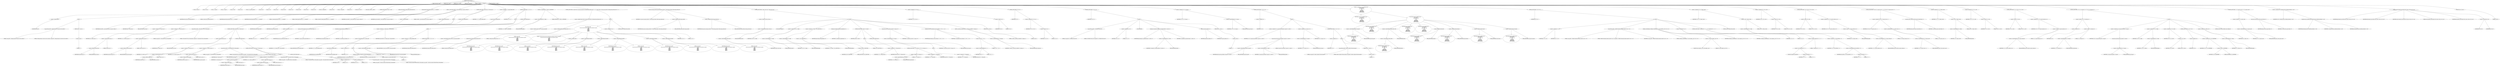 digraph hostapd_notif_assoc {  
"1000122" [label = "(METHOD,hostapd_notif_assoc)" ]
"1000123" [label = "(PARAM,hostapd_data *hapd)" ]
"1000124" [label = "(PARAM,const u8 *addr)" ]
"1000125" [label = "(PARAM,const u8 *req_ies)" ]
"1000126" [label = "(PARAM,size_t req_ies_len)" ]
"1000127" [label = "(PARAM,int reassoc)" ]
"1000128" [label = "(BLOCK,,)" ]
"1000129" [label = "(LOCAL,v9: const u8 *)" ]
"1000130" [label = "(LOCAL,v10: size_t)" ]
"1000131" [label = "(LOCAL,v11: sta_info *)" ]
"1000132" [label = "(LOCAL,v12: sta_info *)" ]
"1000133" [label = "(LOCAL,v13: bool)" ]
"1000134" [label = "(LOCAL,v14: int)" ]
"1000135" [label = "(LOCAL,v15: wpa_state_machine *)" ]
"1000136" [label = "(LOCAL,v16: int)" ]
"1000137" [label = "(LOCAL,v17: int)" ]
"1000138" [label = "(LOCAL,v19: int)" ]
"1000139" [label = "(LOCAL,v20: bool)" ]
"1000140" [label = "(LOCAL,v21: int)" ]
"1000141" [label = "(LOCAL,v22: bool)" ]
"1000142" [label = "(LOCAL,v23: int)" ]
"1000143" [label = "(LOCAL,v24: u32)" ]
"1000144" [label = "(LOCAL,v25: unsigned int)" ]
"1000145" [label = "(LOCAL,v26: u32)" ]
"1000146" [label = "(LOCAL,v27: wpa_event)" ]
"1000147" [label = "(LOCAL,v28: u8 *)" ]
"1000148" [label = "(LOCAL,eid: u8 [ 1064 ])" ]
"1000149" [label = "(LOCAL,elems: ieee802_11_elems)" ]
"1000150" [label = "(CONTROL_STRUCTURE,if ( !addr ),if ( !addr ))" ]
"1000151" [label = "(<operator>.logicalNot,!addr)" ]
"1000152" [label = "(IDENTIFIER,addr,!addr)" ]
"1000153" [label = "(BLOCK,,)" ]
"1000154" [label = "(wpa_printf,wpa_printf(2, \"hostapd_notif_assoc: Skip event with no address\"))" ]
"1000155" [label = "(LITERAL,2,wpa_printf(2, \"hostapd_notif_assoc: Skip event with no address\"))" ]
"1000156" [label = "(LITERAL,\"hostapd_notif_assoc: Skip event with no address\",wpa_printf(2, \"hostapd_notif_assoc: Skip event with no address\"))" ]
"1000157" [label = "(RETURN,return -1;,return -1;)" ]
"1000158" [label = "(<operator>.minus,-1)" ]
"1000159" [label = "(LITERAL,1,-1)" ]
"1000160" [label = "(random_add_randomness,random_add_randomness(addr, 6u))" ]
"1000161" [label = "(IDENTIFIER,addr,random_add_randomness(addr, 6u))" ]
"1000162" [label = "(LITERAL,6u,random_add_randomness(addr, 6u))" ]
"1000163" [label = "(hostapd_logger,hostapd_logger(hapd, addr, 1u, 2, \"associated\"))" ]
"1000164" [label = "(IDENTIFIER,hapd,hostapd_logger(hapd, addr, 1u, 2, \"associated\"))" ]
"1000165" [label = "(IDENTIFIER,addr,hostapd_logger(hapd, addr, 1u, 2, \"associated\"))" ]
"1000166" [label = "(LITERAL,1u,hostapd_logger(hapd, addr, 1u, 2, \"associated\"))" ]
"1000167" [label = "(LITERAL,2,hostapd_logger(hapd, addr, 1u, 2, \"associated\"))" ]
"1000168" [label = "(LITERAL,\"associated\",hostapd_logger(hapd, addr, 1u, 2, \"associated\"))" ]
"1000169" [label = "(ieee802_11_parse_elems,ieee802_11_parse_elems(req_ies, req_ies_len, &elems, 0))" ]
"1000170" [label = "(IDENTIFIER,req_ies,ieee802_11_parse_elems(req_ies, req_ies_len, &elems, 0))" ]
"1000171" [label = "(IDENTIFIER,req_ies_len,ieee802_11_parse_elems(req_ies, req_ies_len, &elems, 0))" ]
"1000172" [label = "(<operator>.addressOf,&elems)" ]
"1000173" [label = "(IDENTIFIER,elems,ieee802_11_parse_elems(req_ies, req_ies_len, &elems, 0))" ]
"1000174" [label = "(LITERAL,0,ieee802_11_parse_elems(req_ies, req_ies_len, &elems, 0))" ]
"1000175" [label = "(CONTROL_STRUCTURE,if ( elems.wps_ie ),if ( elems.wps_ie ))" ]
"1000176" [label = "(<operator>.fieldAccess,elems.wps_ie)" ]
"1000177" [label = "(IDENTIFIER,elems,if ( elems.wps_ie ))" ]
"1000178" [label = "(FIELD_IDENTIFIER,wps_ie,wps_ie)" ]
"1000179" [label = "(BLOCK,,)" ]
"1000180" [label = "(<operator>.assignment,v9 = elems.wps_ie - 2)" ]
"1000181" [label = "(IDENTIFIER,v9,v9 = elems.wps_ie - 2)" ]
"1000182" [label = "(<operator>.subtraction,elems.wps_ie - 2)" ]
"1000183" [label = "(<operator>.fieldAccess,elems.wps_ie)" ]
"1000184" [label = "(IDENTIFIER,elems,elems.wps_ie - 2)" ]
"1000185" [label = "(FIELD_IDENTIFIER,wps_ie,wps_ie)" ]
"1000186" [label = "(LITERAL,2,elems.wps_ie - 2)" ]
"1000187" [label = "(<operator>.assignment,v10 = elems.wps_ie_len + 2)" ]
"1000188" [label = "(IDENTIFIER,v10,v10 = elems.wps_ie_len + 2)" ]
"1000189" [label = "(<operator>.addition,elems.wps_ie_len + 2)" ]
"1000190" [label = "(<operator>.fieldAccess,elems.wps_ie_len)" ]
"1000191" [label = "(IDENTIFIER,elems,elems.wps_ie_len + 2)" ]
"1000192" [label = "(FIELD_IDENTIFIER,wps_ie_len,wps_ie_len)" ]
"1000193" [label = "(LITERAL,2,elems.wps_ie_len + 2)" ]
"1000194" [label = "(wpa_printf,wpa_printf(2, \"STA included WPS IE in (Re)AssocReq\"))" ]
"1000195" [label = "(LITERAL,2,wpa_printf(2, \"STA included WPS IE in (Re)AssocReq\"))" ]
"1000196" [label = "(LITERAL,\"STA included WPS IE in (Re)AssocReq\",wpa_printf(2, \"STA included WPS IE in (Re)AssocReq\"))" ]
"1000197" [label = "(CONTROL_STRUCTURE,else,else)" ]
"1000198" [label = "(CONTROL_STRUCTURE,if ( elems.rsn_ie ),if ( elems.rsn_ie ))" ]
"1000199" [label = "(<operator>.fieldAccess,elems.rsn_ie)" ]
"1000200" [label = "(IDENTIFIER,elems,if ( elems.rsn_ie ))" ]
"1000201" [label = "(FIELD_IDENTIFIER,rsn_ie,rsn_ie)" ]
"1000202" [label = "(BLOCK,,)" ]
"1000203" [label = "(<operator>.assignment,v9 = elems.rsn_ie - 2)" ]
"1000204" [label = "(IDENTIFIER,v9,v9 = elems.rsn_ie - 2)" ]
"1000205" [label = "(<operator>.subtraction,elems.rsn_ie - 2)" ]
"1000206" [label = "(<operator>.fieldAccess,elems.rsn_ie)" ]
"1000207" [label = "(IDENTIFIER,elems,elems.rsn_ie - 2)" ]
"1000208" [label = "(FIELD_IDENTIFIER,rsn_ie,rsn_ie)" ]
"1000209" [label = "(LITERAL,2,elems.rsn_ie - 2)" ]
"1000210" [label = "(<operator>.assignment,v10 = elems.rsn_ie_len + 2)" ]
"1000211" [label = "(IDENTIFIER,v10,v10 = elems.rsn_ie_len + 2)" ]
"1000212" [label = "(<operator>.addition,elems.rsn_ie_len + 2)" ]
"1000213" [label = "(<operator>.fieldAccess,elems.rsn_ie_len)" ]
"1000214" [label = "(IDENTIFIER,elems,elems.rsn_ie_len + 2)" ]
"1000215" [label = "(FIELD_IDENTIFIER,rsn_ie_len,rsn_ie_len)" ]
"1000216" [label = "(LITERAL,2,elems.rsn_ie_len + 2)" ]
"1000217" [label = "(wpa_printf,wpa_printf(2, \"STA included RSN IE in (Re)AssocReq\"))" ]
"1000218" [label = "(LITERAL,2,wpa_printf(2, \"STA included RSN IE in (Re)AssocReq\"))" ]
"1000219" [label = "(LITERAL,\"STA included RSN IE in (Re)AssocReq\",wpa_printf(2, \"STA included RSN IE in (Re)AssocReq\"))" ]
"1000220" [label = "(CONTROL_STRUCTURE,else,else)" ]
"1000221" [label = "(CONTROL_STRUCTURE,if ( elems.wpa_ie ),if ( elems.wpa_ie ))" ]
"1000222" [label = "(<operator>.fieldAccess,elems.wpa_ie)" ]
"1000223" [label = "(IDENTIFIER,elems,if ( elems.wpa_ie ))" ]
"1000224" [label = "(FIELD_IDENTIFIER,wpa_ie,wpa_ie)" ]
"1000225" [label = "(BLOCK,,)" ]
"1000226" [label = "(<operator>.assignment,v9 = elems.wpa_ie - 2)" ]
"1000227" [label = "(IDENTIFIER,v9,v9 = elems.wpa_ie - 2)" ]
"1000228" [label = "(<operator>.subtraction,elems.wpa_ie - 2)" ]
"1000229" [label = "(<operator>.fieldAccess,elems.wpa_ie)" ]
"1000230" [label = "(IDENTIFIER,elems,elems.wpa_ie - 2)" ]
"1000231" [label = "(FIELD_IDENTIFIER,wpa_ie,wpa_ie)" ]
"1000232" [label = "(LITERAL,2,elems.wpa_ie - 2)" ]
"1000233" [label = "(<operator>.assignment,v10 = elems.wpa_ie_len + 2)" ]
"1000234" [label = "(IDENTIFIER,v10,v10 = elems.wpa_ie_len + 2)" ]
"1000235" [label = "(<operator>.addition,elems.wpa_ie_len + 2)" ]
"1000236" [label = "(<operator>.fieldAccess,elems.wpa_ie_len)" ]
"1000237" [label = "(IDENTIFIER,elems,elems.wpa_ie_len + 2)" ]
"1000238" [label = "(FIELD_IDENTIFIER,wpa_ie_len,wpa_ie_len)" ]
"1000239" [label = "(LITERAL,2,elems.wpa_ie_len + 2)" ]
"1000240" [label = "(wpa_printf,wpa_printf(2, \"STA included WPA IE in (Re)AssocReq\"))" ]
"1000241" [label = "(LITERAL,2,wpa_printf(2, \"STA included WPA IE in (Re)AssocReq\"))" ]
"1000242" [label = "(LITERAL,\"STA included WPA IE in (Re)AssocReq\",wpa_printf(2, \"STA included WPA IE in (Re)AssocReq\"))" ]
"1000243" [label = "(CONTROL_STRUCTURE,else,else)" ]
"1000244" [label = "(BLOCK,,)" ]
"1000245" [label = "(<operator>.assignment,v9 = 0)" ]
"1000246" [label = "(IDENTIFIER,v9,v9 = 0)" ]
"1000247" [label = "(LITERAL,0,v9 = 0)" ]
"1000248" [label = "(<operator>.assignment,v10 = 0)" ]
"1000249" [label = "(IDENTIFIER,v10,v10 = 0)" ]
"1000250" [label = "(LITERAL,0,v10 = 0)" ]
"1000251" [label = "(wpa_printf,wpa_printf(2, \"STA did not include WPS/RSN/WPA IE in (Re)AssocReq\"))" ]
"1000252" [label = "(LITERAL,2,wpa_printf(2, \"STA did not include WPS/RSN/WPA IE in (Re)AssocReq\"))" ]
"1000253" [label = "(LITERAL,\"STA did not include WPS/RSN/WPA IE in (Re)AssocReq\",wpa_printf(2, \"STA did not include WPS/RSN/WPA IE in (Re)AssocReq\"))" ]
"1000254" [label = "(<operator>.assignment,v11 = ap_get_sta(hapd, addr))" ]
"1000255" [label = "(IDENTIFIER,v11,v11 = ap_get_sta(hapd, addr))" ]
"1000256" [label = "(ap_get_sta,ap_get_sta(hapd, addr))" ]
"1000257" [label = "(IDENTIFIER,hapd,ap_get_sta(hapd, addr))" ]
"1000258" [label = "(IDENTIFIER,addr,ap_get_sta(hapd, addr))" ]
"1000259" [label = "(CONTROL_STRUCTURE,if ( v11 ),if ( v11 ))" ]
"1000260" [label = "(IDENTIFIER,v11,if ( v11 ))" ]
"1000261" [label = "(BLOCK,,)" ]
"1000262" [label = "(<operator>.assignment,v12 = v11)" ]
"1000263" [label = "(IDENTIFIER,v12,v12 = v11)" ]
"1000264" [label = "(IDENTIFIER,v11,v12 = v11)" ]
"1000265" [label = "(ap_sta_no_session_timeout,ap_sta_no_session_timeout(hapd, v11))" ]
"1000266" [label = "(IDENTIFIER,hapd,ap_sta_no_session_timeout(hapd, v11))" ]
"1000267" [label = "(IDENTIFIER,v11,ap_sta_no_session_timeout(hapd, v11))" ]
"1000268" [label = "(accounting_sta_stop,accounting_sta_stop(hapd, v12))" ]
"1000269" [label = "(IDENTIFIER,hapd,accounting_sta_stop(hapd, v12))" ]
"1000270" [label = "(IDENTIFIER,v12,accounting_sta_stop(hapd, v12))" ]
"1000271" [label = "(<operator>.assignment,v12->timeout_next = STA_NULLFUNC)" ]
"1000272" [label = "(<operator>.indirectFieldAccess,v12->timeout_next)" ]
"1000273" [label = "(IDENTIFIER,v12,v12->timeout_next = STA_NULLFUNC)" ]
"1000274" [label = "(FIELD_IDENTIFIER,timeout_next,timeout_next)" ]
"1000275" [label = "(IDENTIFIER,STA_NULLFUNC,v12->timeout_next = STA_NULLFUNC)" ]
"1000276" [label = "(CONTROL_STRUCTURE,else,else)" ]
"1000277" [label = "(BLOCK,,)" ]
"1000278" [label = "(<operator>.assignment,v12 = ap_sta_add(hapd, addr))" ]
"1000279" [label = "(IDENTIFIER,v12,v12 = ap_sta_add(hapd, addr))" ]
"1000280" [label = "(ap_sta_add,ap_sta_add(hapd, addr))" ]
"1000281" [label = "(IDENTIFIER,hapd,ap_sta_add(hapd, addr))" ]
"1000282" [label = "(IDENTIFIER,addr,ap_sta_add(hapd, addr))" ]
"1000283" [label = "(CONTROL_STRUCTURE,if ( !v12 ),if ( !v12 ))" ]
"1000284" [label = "(<operator>.logicalNot,!v12)" ]
"1000285" [label = "(IDENTIFIER,v12,!v12)" ]
"1000286" [label = "(BLOCK,,)" ]
"1000287" [label = "(hostapd_drv_sta_disassoc,hostapd_drv_sta_disassoc(hapd, addr, 5))" ]
"1000288" [label = "(IDENTIFIER,hapd,hostapd_drv_sta_disassoc(hapd, addr, 5))" ]
"1000289" [label = "(IDENTIFIER,addr,hostapd_drv_sta_disassoc(hapd, addr, 5))" ]
"1000290" [label = "(LITERAL,5,hostapd_drv_sta_disassoc(hapd, addr, 5))" ]
"1000291" [label = "(RETURN,return -1;,return -1;)" ]
"1000292" [label = "(<operator>.minus,-1)" ]
"1000293" [label = "(LITERAL,1,-1)" ]
"1000294" [label = "(<operators>.assignmentAnd,v12->flags &= 0xFFFECFFF)" ]
"1000295" [label = "(<operator>.indirectFieldAccess,v12->flags)" ]
"1000296" [label = "(IDENTIFIER,v12,v12->flags &= 0xFFFECFFF)" ]
"1000297" [label = "(FIELD_IDENTIFIER,flags,flags)" ]
"1000298" [label = "(LITERAL,0xFFFECFFF,v12->flags &= 0xFFFECFFF)" ]
"1000299" [label = "(CONTROL_STRUCTURE,if ( !hapd->iface->drv_max_acl_mac_addrs && hostapd_check_acl(hapd, addr, 0) != 1 ),if ( !hapd->iface->drv_max_acl_mac_addrs && hostapd_check_acl(hapd, addr, 0) != 1 ))" ]
"1000300" [label = "(<operator>.logicalAnd,!hapd->iface->drv_max_acl_mac_addrs && hostapd_check_acl(hapd, addr, 0) != 1)" ]
"1000301" [label = "(<operator>.logicalNot,!hapd->iface->drv_max_acl_mac_addrs)" ]
"1000302" [label = "(<operator>.indirectFieldAccess,hapd->iface->drv_max_acl_mac_addrs)" ]
"1000303" [label = "(<operator>.indirectFieldAccess,hapd->iface)" ]
"1000304" [label = "(IDENTIFIER,hapd,!hapd->iface->drv_max_acl_mac_addrs)" ]
"1000305" [label = "(FIELD_IDENTIFIER,iface,iface)" ]
"1000306" [label = "(FIELD_IDENTIFIER,drv_max_acl_mac_addrs,drv_max_acl_mac_addrs)" ]
"1000307" [label = "(<operator>.notEquals,hostapd_check_acl(hapd, addr, 0) != 1)" ]
"1000308" [label = "(hostapd_check_acl,hostapd_check_acl(hapd, addr, 0))" ]
"1000309" [label = "(IDENTIFIER,hapd,hostapd_check_acl(hapd, addr, 0))" ]
"1000310" [label = "(IDENTIFIER,addr,hostapd_check_acl(hapd, addr, 0))" ]
"1000311" [label = "(LITERAL,0,hostapd_check_acl(hapd, addr, 0))" ]
"1000312" [label = "(LITERAL,1,hostapd_check_acl(hapd, addr, 0) != 1)" ]
"1000313" [label = "(BLOCK,,)" ]
"1000314" [label = "(wpa_printf,wpa_printf(\n      3,\n      \"STA %02x:%02x:%02x:%02x:%02x:%02x not allowed to connect\",\n      *addr,\n      addr[1],\n      addr[2],\n      addr[3],\n      addr[4],\n      addr[5]))" ]
"1000315" [label = "(LITERAL,3,wpa_printf(\n      3,\n      \"STA %02x:%02x:%02x:%02x:%02x:%02x not allowed to connect\",\n      *addr,\n      addr[1],\n      addr[2],\n      addr[3],\n      addr[4],\n      addr[5]))" ]
"1000316" [label = "(LITERAL,\"STA %02x:%02x:%02x:%02x:%02x:%02x not allowed to connect\",wpa_printf(\n      3,\n      \"STA %02x:%02x:%02x:%02x:%02x:%02x not allowed to connect\",\n      *addr,\n      addr[1],\n      addr[2],\n      addr[3],\n      addr[4],\n      addr[5]))" ]
"1000317" [label = "(<operator>.indirection,*addr)" ]
"1000318" [label = "(IDENTIFIER,addr,wpa_printf(\n      3,\n      \"STA %02x:%02x:%02x:%02x:%02x:%02x not allowed to connect\",\n      *addr,\n      addr[1],\n      addr[2],\n      addr[3],\n      addr[4],\n      addr[5]))" ]
"1000319" [label = "(<operator>.indirectIndexAccess,addr[1])" ]
"1000320" [label = "(IDENTIFIER,addr,wpa_printf(\n      3,\n      \"STA %02x:%02x:%02x:%02x:%02x:%02x not allowed to connect\",\n      *addr,\n      addr[1],\n      addr[2],\n      addr[3],\n      addr[4],\n      addr[5]))" ]
"1000321" [label = "(LITERAL,1,wpa_printf(\n      3,\n      \"STA %02x:%02x:%02x:%02x:%02x:%02x not allowed to connect\",\n      *addr,\n      addr[1],\n      addr[2],\n      addr[3],\n      addr[4],\n      addr[5]))" ]
"1000322" [label = "(<operator>.indirectIndexAccess,addr[2])" ]
"1000323" [label = "(IDENTIFIER,addr,wpa_printf(\n      3,\n      \"STA %02x:%02x:%02x:%02x:%02x:%02x not allowed to connect\",\n      *addr,\n      addr[1],\n      addr[2],\n      addr[3],\n      addr[4],\n      addr[5]))" ]
"1000324" [label = "(LITERAL,2,wpa_printf(\n      3,\n      \"STA %02x:%02x:%02x:%02x:%02x:%02x not allowed to connect\",\n      *addr,\n      addr[1],\n      addr[2],\n      addr[3],\n      addr[4],\n      addr[5]))" ]
"1000325" [label = "(<operator>.indirectIndexAccess,addr[3])" ]
"1000326" [label = "(IDENTIFIER,addr,wpa_printf(\n      3,\n      \"STA %02x:%02x:%02x:%02x:%02x:%02x not allowed to connect\",\n      *addr,\n      addr[1],\n      addr[2],\n      addr[3],\n      addr[4],\n      addr[5]))" ]
"1000327" [label = "(LITERAL,3,wpa_printf(\n      3,\n      \"STA %02x:%02x:%02x:%02x:%02x:%02x not allowed to connect\",\n      *addr,\n      addr[1],\n      addr[2],\n      addr[3],\n      addr[4],\n      addr[5]))" ]
"1000328" [label = "(<operator>.indirectIndexAccess,addr[4])" ]
"1000329" [label = "(IDENTIFIER,addr,wpa_printf(\n      3,\n      \"STA %02x:%02x:%02x:%02x:%02x:%02x not allowed to connect\",\n      *addr,\n      addr[1],\n      addr[2],\n      addr[3],\n      addr[4],\n      addr[5]))" ]
"1000330" [label = "(LITERAL,4,wpa_printf(\n      3,\n      \"STA %02x:%02x:%02x:%02x:%02x:%02x not allowed to connect\",\n      *addr,\n      addr[1],\n      addr[2],\n      addr[3],\n      addr[4],\n      addr[5]))" ]
"1000331" [label = "(<operator>.indirectIndexAccess,addr[5])" ]
"1000332" [label = "(IDENTIFIER,addr,wpa_printf(\n      3,\n      \"STA %02x:%02x:%02x:%02x:%02x:%02x not allowed to connect\",\n      *addr,\n      addr[1],\n      addr[2],\n      addr[3],\n      addr[4],\n      addr[5]))" ]
"1000333" [label = "(LITERAL,5,wpa_printf(\n      3,\n      \"STA %02x:%02x:%02x:%02x:%02x:%02x not allowed to connect\",\n      *addr,\n      addr[1],\n      addr[2],\n      addr[3],\n      addr[4],\n      addr[5]))" ]
"1000334" [label = "(<operator>.assignment,v14 = 1)" ]
"1000335" [label = "(IDENTIFIER,v14,v14 = 1)" ]
"1000336" [label = "(LITERAL,1,v14 = 1)" ]
"1000337" [label = "(CONTROL_STRUCTURE,goto fail;,goto fail;)" ]
"1000338" [label = "(ap_copy_sta_supp_op_classes,ap_copy_sta_supp_op_classes(v12, elems.supp_op_classes, elems.supp_op_classes_len))" ]
"1000339" [label = "(IDENTIFIER,v12,ap_copy_sta_supp_op_classes(v12, elems.supp_op_classes, elems.supp_op_classes_len))" ]
"1000340" [label = "(<operator>.fieldAccess,elems.supp_op_classes)" ]
"1000341" [label = "(IDENTIFIER,elems,ap_copy_sta_supp_op_classes(v12, elems.supp_op_classes, elems.supp_op_classes_len))" ]
"1000342" [label = "(FIELD_IDENTIFIER,supp_op_classes,supp_op_classes)" ]
"1000343" [label = "(<operator>.fieldAccess,elems.supp_op_classes_len)" ]
"1000344" [label = "(IDENTIFIER,elems,ap_copy_sta_supp_op_classes(v12, elems.supp_op_classes, elems.supp_op_classes_len))" ]
"1000345" [label = "(FIELD_IDENTIFIER,supp_op_classes_len,supp_op_classes_len)" ]
"1000346" [label = "(CONTROL_STRUCTURE,if ( !hapd->conf->wpa ),if ( !hapd->conf->wpa ))" ]
"1000347" [label = "(<operator>.logicalNot,!hapd->conf->wpa)" ]
"1000348" [label = "(<operator>.indirectFieldAccess,hapd->conf->wpa)" ]
"1000349" [label = "(<operator>.indirectFieldAccess,hapd->conf)" ]
"1000350" [label = "(IDENTIFIER,hapd,!hapd->conf->wpa)" ]
"1000351" [label = "(FIELD_IDENTIFIER,conf,conf)" ]
"1000352" [label = "(FIELD_IDENTIFIER,wpa,wpa)" ]
"1000353" [label = "(BLOCK,,)" ]
"1000354" [label = "(JUMP_TARGET,LABEL_39)" ]
"1000355" [label = "(<operator>.assignment,v26 = v12->flags)" ]
"1000356" [label = "(IDENTIFIER,v26,v26 = v12->flags)" ]
"1000357" [label = "(<operator>.indirectFieldAccess,v12->flags)" ]
"1000358" [label = "(IDENTIFIER,v12,v26 = v12->flags)" ]
"1000359" [label = "(FIELD_IDENTIFIER,flags,flags)" ]
"1000360" [label = "(<operator>.assignment,v12->flags = v26 & 0xFFF7FFFC | 3)" ]
"1000361" [label = "(<operator>.indirectFieldAccess,v12->flags)" ]
"1000362" [label = "(IDENTIFIER,v12,v12->flags = v26 & 0xFFF7FFFC | 3)" ]
"1000363" [label = "(FIELD_IDENTIFIER,flags,flags)" ]
"1000364" [label = "(<operator>.or,v26 & 0xFFF7FFFC | 3)" ]
"1000365" [label = "(<operator>.and,v26 & 0xFFF7FFFC)" ]
"1000366" [label = "(IDENTIFIER,v26,v26 & 0xFFF7FFFC)" ]
"1000367" [label = "(LITERAL,0xFFF7FFFC,v26 & 0xFFF7FFFC)" ]
"1000368" [label = "(LITERAL,3,v26 & 0xFFF7FFFC | 3)" ]
"1000369" [label = "(hostapd_set_sta_flags,hostapd_set_sta_flags(hapd, v12))" ]
"1000370" [label = "(IDENTIFIER,hapd,hostapd_set_sta_flags(hapd, v12))" ]
"1000371" [label = "(IDENTIFIER,v12,hostapd_set_sta_flags(hapd, v12))" ]
"1000372" [label = "(CONTROL_STRUCTURE,if ( reassoc ),if ( reassoc ))" ]
"1000373" [label = "(IDENTIFIER,reassoc,if ( reassoc ))" ]
"1000374" [label = "(BLOCK,,)" ]
"1000375" [label = "(<operator>.assignment,v27 = WPA_ASSOC_FT)" ]
"1000376" [label = "(IDENTIFIER,v27,v27 = WPA_ASSOC_FT)" ]
"1000377" [label = "(IDENTIFIER,WPA_ASSOC_FT,v27 = WPA_ASSOC_FT)" ]
"1000378" [label = "(CONTROL_STRUCTURE,if ( v12->auth_alg != 2 ),if ( v12->auth_alg != 2 ))" ]
"1000379" [label = "(<operator>.notEquals,v12->auth_alg != 2)" ]
"1000380" [label = "(<operator>.indirectFieldAccess,v12->auth_alg)" ]
"1000381" [label = "(IDENTIFIER,v12,v12->auth_alg != 2)" ]
"1000382" [label = "(FIELD_IDENTIFIER,auth_alg,auth_alg)" ]
"1000383" [label = "(LITERAL,2,v12->auth_alg != 2)" ]
"1000384" [label = "(<operator>.assignment,v27 = WPA_ASSOC)" ]
"1000385" [label = "(IDENTIFIER,v27,v27 = WPA_ASSOC)" ]
"1000386" [label = "(IDENTIFIER,WPA_ASSOC,v27 = WPA_ASSOC)" ]
"1000387" [label = "(CONTROL_STRUCTURE,else,else)" ]
"1000388" [label = "(BLOCK,,)" ]
"1000389" [label = "(<operator>.assignment,v27 = WPA_ASSOC)" ]
"1000390" [label = "(IDENTIFIER,v27,v27 = WPA_ASSOC)" ]
"1000391" [label = "(IDENTIFIER,WPA_ASSOC,v27 = WPA_ASSOC)" ]
"1000392" [label = "(wpa_auth_sm_event,wpa_auth_sm_event(v12->wpa_sm, v27))" ]
"1000393" [label = "(<operator>.indirectFieldAccess,v12->wpa_sm)" ]
"1000394" [label = "(IDENTIFIER,v12,wpa_auth_sm_event(v12->wpa_sm, v27))" ]
"1000395" [label = "(FIELD_IDENTIFIER,wpa_sm,wpa_sm)" ]
"1000396" [label = "(IDENTIFIER,v27,wpa_auth_sm_event(v12->wpa_sm, v27))" ]
"1000397" [label = "(hostapd_new_assoc_sta,hostapd_new_assoc_sta(hapd, v12, (v26 >> 1) & 1))" ]
"1000398" [label = "(IDENTIFIER,hapd,hostapd_new_assoc_sta(hapd, v12, (v26 >> 1) & 1))" ]
"1000399" [label = "(IDENTIFIER,v12,hostapd_new_assoc_sta(hapd, v12, (v26 >> 1) & 1))" ]
"1000400" [label = "(<operator>.and,(v26 >> 1) & 1)" ]
"1000401" [label = "(<operator>.arithmeticShiftRight,v26 >> 1)" ]
"1000402" [label = "(IDENTIFIER,v26,v26 >> 1)" ]
"1000403" [label = "(LITERAL,1,v26 >> 1)" ]
"1000404" [label = "(LITERAL,1,(v26 >> 1) & 1)" ]
"1000405" [label = "(ieee802_1x_notify_port_enabled,ieee802_1x_notify_port_enabled(v12->eapol_sm, 1))" ]
"1000406" [label = "(<operator>.indirectFieldAccess,v12->eapol_sm)" ]
"1000407" [label = "(IDENTIFIER,v12,ieee802_1x_notify_port_enabled(v12->eapol_sm, 1))" ]
"1000408" [label = "(FIELD_IDENTIFIER,eapol_sm,eapol_sm)" ]
"1000409" [label = "(LITERAL,1,ieee802_1x_notify_port_enabled(v12->eapol_sm, 1))" ]
"1000410" [label = "(RETURN,return 0;,return 0;)" ]
"1000411" [label = "(LITERAL,0,return 0;)" ]
"1000412" [label = "(<operator>.assignment,v13 = v9 == 0)" ]
"1000413" [label = "(IDENTIFIER,v13,v13 = v9 == 0)" ]
"1000414" [label = "(<operator>.equals,v9 == 0)" ]
"1000415" [label = "(IDENTIFIER,v9,v9 == 0)" ]
"1000416" [label = "(LITERAL,0,v9 == 0)" ]
"1000417" [label = "(CONTROL_STRUCTURE,if ( v9 ),if ( v9 ))" ]
"1000418" [label = "(IDENTIFIER,v9,if ( v9 ))" ]
"1000419" [label = "(<operator>.assignment,v13 = v10 == 0)" ]
"1000420" [label = "(IDENTIFIER,v13,v13 = v10 == 0)" ]
"1000421" [label = "(<operator>.equals,v10 == 0)" ]
"1000422" [label = "(IDENTIFIER,v10,v10 == 0)" ]
"1000423" [label = "(LITERAL,0,v10 == 0)" ]
"1000424" [label = "(CONTROL_STRUCTURE,if ( v13 ),if ( v13 ))" ]
"1000425" [label = "(IDENTIFIER,v13,if ( v13 ))" ]
"1000426" [label = "(BLOCK,,)" ]
"1000427" [label = "(wpa_printf,wpa_printf(2, \"No WPA/RSN IE from STA\"))" ]
"1000428" [label = "(LITERAL,2,wpa_printf(2, \"No WPA/RSN IE from STA\"))" ]
"1000429" [label = "(LITERAL,\"No WPA/RSN IE from STA\",wpa_printf(2, \"No WPA/RSN IE from STA\"))" ]
"1000430" [label = "(<operator>.assignment,v14 = 13)" ]
"1000431" [label = "(IDENTIFIER,v14,v14 = 13)" ]
"1000432" [label = "(LITERAL,13,v14 = 13)" ]
"1000433" [label = "(JUMP_TARGET,fail)" ]
"1000434" [label = "(hostapd_drv_sta_disassoc,hostapd_drv_sta_disassoc(hapd, v12->addr, v14))" ]
"1000435" [label = "(IDENTIFIER,hapd,hostapd_drv_sta_disassoc(hapd, v12->addr, v14))" ]
"1000436" [label = "(<operator>.indirectFieldAccess,v12->addr)" ]
"1000437" [label = "(IDENTIFIER,v12,hostapd_drv_sta_disassoc(hapd, v12->addr, v14))" ]
"1000438" [label = "(FIELD_IDENTIFIER,addr,addr)" ]
"1000439" [label = "(IDENTIFIER,v14,hostapd_drv_sta_disassoc(hapd, v12->addr, v14))" ]
"1000440" [label = "(ap_free_sta,ap_free_sta(hapd, v12))" ]
"1000441" [label = "(IDENTIFIER,hapd,ap_free_sta(hapd, v12))" ]
"1000442" [label = "(IDENTIFIER,v12,ap_free_sta(hapd, v12))" ]
"1000443" [label = "(RETURN,return -1;,return -1;)" ]
"1000444" [label = "(<operator>.minus,-1)" ]
"1000445" [label = "(LITERAL,1,-1)" ]
"1000446" [label = "(<operator>.assignment,v15 = v12->wpa_sm)" ]
"1000447" [label = "(IDENTIFIER,v15,v15 = v12->wpa_sm)" ]
"1000448" [label = "(<operator>.indirectFieldAccess,v12->wpa_sm)" ]
"1000449" [label = "(IDENTIFIER,v12,v15 = v12->wpa_sm)" ]
"1000450" [label = "(FIELD_IDENTIFIER,wpa_sm,wpa_sm)" ]
"1000451" [label = "(CONTROL_STRUCTURE,if ( !v15 ),if ( !v15 ))" ]
"1000452" [label = "(<operator>.logicalNot,!v15)" ]
"1000453" [label = "(IDENTIFIER,v15,!v15)" ]
"1000454" [label = "(BLOCK,,)" ]
"1000455" [label = "(<operator>.assignment,v15 = wpa_auth_sta_init(hapd->wpa_auth, v12->addr, 0))" ]
"1000456" [label = "(IDENTIFIER,v15,v15 = wpa_auth_sta_init(hapd->wpa_auth, v12->addr, 0))" ]
"1000457" [label = "(wpa_auth_sta_init,wpa_auth_sta_init(hapd->wpa_auth, v12->addr, 0))" ]
"1000458" [label = "(<operator>.indirectFieldAccess,hapd->wpa_auth)" ]
"1000459" [label = "(IDENTIFIER,hapd,wpa_auth_sta_init(hapd->wpa_auth, v12->addr, 0))" ]
"1000460" [label = "(FIELD_IDENTIFIER,wpa_auth,wpa_auth)" ]
"1000461" [label = "(<operator>.indirectFieldAccess,v12->addr)" ]
"1000462" [label = "(IDENTIFIER,v12,wpa_auth_sta_init(hapd->wpa_auth, v12->addr, 0))" ]
"1000463" [label = "(FIELD_IDENTIFIER,addr,addr)" ]
"1000464" [label = "(LITERAL,0,wpa_auth_sta_init(hapd->wpa_auth, v12->addr, 0))" ]
"1000465" [label = "(<operator>.assignment,v12->wpa_sm = v15)" ]
"1000466" [label = "(<operator>.indirectFieldAccess,v12->wpa_sm)" ]
"1000467" [label = "(IDENTIFIER,v12,v12->wpa_sm = v15)" ]
"1000468" [label = "(FIELD_IDENTIFIER,wpa_sm,wpa_sm)" ]
"1000469" [label = "(IDENTIFIER,v15,v12->wpa_sm = v15)" ]
"1000470" [label = "(CONTROL_STRUCTURE,if ( !v15 ),if ( !v15 ))" ]
"1000471" [label = "(<operator>.logicalNot,!v15)" ]
"1000472" [label = "(IDENTIFIER,v15,!v15)" ]
"1000473" [label = "(BLOCK,,)" ]
"1000474" [label = "(wpa_printf,wpa_printf(5, \"Failed to initialize WPA state machine\"))" ]
"1000475" [label = "(LITERAL,5,wpa_printf(5, \"Failed to initialize WPA state machine\"))" ]
"1000476" [label = "(LITERAL,\"Failed to initialize WPA state machine\",wpa_printf(5, \"Failed to initialize WPA state machine\"))" ]
"1000477" [label = "(RETURN,return -1;,return -1;)" ]
"1000478" [label = "(<operator>.minus,-1)" ]
"1000479" [label = "(LITERAL,1,-1)" ]
"1000480" [label = "(<operator>.assignment,v16 = wpa_validate_wpa_ie(\n          hapd->wpa_auth,\n          v15,\n          hapd->iface->freq,\n          v9,\n          v10,\n          elems.mdie,\n          elems.mdie_len,\n          elems.owe_dh,\n          elems.owe_dh_len))" ]
"1000481" [label = "(IDENTIFIER,v16,v16 = wpa_validate_wpa_ie(\n          hapd->wpa_auth,\n          v15,\n          hapd->iface->freq,\n          v9,\n          v10,\n          elems.mdie,\n          elems.mdie_len,\n          elems.owe_dh,\n          elems.owe_dh_len))" ]
"1000482" [label = "(wpa_validate_wpa_ie,wpa_validate_wpa_ie(\n          hapd->wpa_auth,\n          v15,\n          hapd->iface->freq,\n          v9,\n          v10,\n          elems.mdie,\n          elems.mdie_len,\n          elems.owe_dh,\n          elems.owe_dh_len))" ]
"1000483" [label = "(<operator>.indirectFieldAccess,hapd->wpa_auth)" ]
"1000484" [label = "(IDENTIFIER,hapd,wpa_validate_wpa_ie(\n          hapd->wpa_auth,\n          v15,\n          hapd->iface->freq,\n          v9,\n          v10,\n          elems.mdie,\n          elems.mdie_len,\n          elems.owe_dh,\n          elems.owe_dh_len))" ]
"1000485" [label = "(FIELD_IDENTIFIER,wpa_auth,wpa_auth)" ]
"1000486" [label = "(IDENTIFIER,v15,wpa_validate_wpa_ie(\n          hapd->wpa_auth,\n          v15,\n          hapd->iface->freq,\n          v9,\n          v10,\n          elems.mdie,\n          elems.mdie_len,\n          elems.owe_dh,\n          elems.owe_dh_len))" ]
"1000487" [label = "(<operator>.indirectFieldAccess,hapd->iface->freq)" ]
"1000488" [label = "(<operator>.indirectFieldAccess,hapd->iface)" ]
"1000489" [label = "(IDENTIFIER,hapd,wpa_validate_wpa_ie(\n          hapd->wpa_auth,\n          v15,\n          hapd->iface->freq,\n          v9,\n          v10,\n          elems.mdie,\n          elems.mdie_len,\n          elems.owe_dh,\n          elems.owe_dh_len))" ]
"1000490" [label = "(FIELD_IDENTIFIER,iface,iface)" ]
"1000491" [label = "(FIELD_IDENTIFIER,freq,freq)" ]
"1000492" [label = "(IDENTIFIER,v9,wpa_validate_wpa_ie(\n          hapd->wpa_auth,\n          v15,\n          hapd->iface->freq,\n          v9,\n          v10,\n          elems.mdie,\n          elems.mdie_len,\n          elems.owe_dh,\n          elems.owe_dh_len))" ]
"1000493" [label = "(IDENTIFIER,v10,wpa_validate_wpa_ie(\n          hapd->wpa_auth,\n          v15,\n          hapd->iface->freq,\n          v9,\n          v10,\n          elems.mdie,\n          elems.mdie_len,\n          elems.owe_dh,\n          elems.owe_dh_len))" ]
"1000494" [label = "(<operator>.fieldAccess,elems.mdie)" ]
"1000495" [label = "(IDENTIFIER,elems,wpa_validate_wpa_ie(\n          hapd->wpa_auth,\n          v15,\n          hapd->iface->freq,\n          v9,\n          v10,\n          elems.mdie,\n          elems.mdie_len,\n          elems.owe_dh,\n          elems.owe_dh_len))" ]
"1000496" [label = "(FIELD_IDENTIFIER,mdie,mdie)" ]
"1000497" [label = "(<operator>.fieldAccess,elems.mdie_len)" ]
"1000498" [label = "(IDENTIFIER,elems,wpa_validate_wpa_ie(\n          hapd->wpa_auth,\n          v15,\n          hapd->iface->freq,\n          v9,\n          v10,\n          elems.mdie,\n          elems.mdie_len,\n          elems.owe_dh,\n          elems.owe_dh_len))" ]
"1000499" [label = "(FIELD_IDENTIFIER,mdie_len,mdie_len)" ]
"1000500" [label = "(<operator>.fieldAccess,elems.owe_dh)" ]
"1000501" [label = "(IDENTIFIER,elems,wpa_validate_wpa_ie(\n          hapd->wpa_auth,\n          v15,\n          hapd->iface->freq,\n          v9,\n          v10,\n          elems.mdie,\n          elems.mdie_len,\n          elems.owe_dh,\n          elems.owe_dh_len))" ]
"1000502" [label = "(FIELD_IDENTIFIER,owe_dh,owe_dh)" ]
"1000503" [label = "(<operator>.fieldAccess,elems.owe_dh_len)" ]
"1000504" [label = "(IDENTIFIER,elems,wpa_validate_wpa_ie(\n          hapd->wpa_auth,\n          v15,\n          hapd->iface->freq,\n          v9,\n          v10,\n          elems.mdie,\n          elems.mdie_len,\n          elems.owe_dh,\n          elems.owe_dh_len))" ]
"1000505" [label = "(FIELD_IDENTIFIER,owe_dh_len,owe_dh_len)" ]
"1000506" [label = "(CONTROL_STRUCTURE,if ( v16 ),if ( v16 ))" ]
"1000507" [label = "(IDENTIFIER,v16,if ( v16 ))" ]
"1000508" [label = "(BLOCK,,)" ]
"1000509" [label = "(<operator>.assignment,v17 = v16)" ]
"1000510" [label = "(IDENTIFIER,v17,v17 = v16)" ]
"1000511" [label = "(IDENTIFIER,v16,v17 = v16)" ]
"1000512" [label = "(wpa_printf,wpa_printf(2, \"WPA/RSN information element rejected? (res %u)\", v16))" ]
"1000513" [label = "(LITERAL,2,wpa_printf(2, \"WPA/RSN information element rejected? (res %u)\", v16))" ]
"1000514" [label = "(LITERAL,\"WPA/RSN information element rejected? (res %u)\",wpa_printf(2, \"WPA/RSN information element rejected? (res %u)\", v16))" ]
"1000515" [label = "(IDENTIFIER,v16,wpa_printf(2, \"WPA/RSN information element rejected? (res %u)\", v16))" ]
"1000516" [label = "(Delegate_CreateDelegate_0,Delegate_CreateDelegate_0(2, (const unsigned __int8 *)\"IE\", v9, v10))" ]
"1000517" [label = "(LITERAL,2,Delegate_CreateDelegate_0(2, (const unsigned __int8 *)\"IE\", v9, v10))" ]
"1000518" [label = "(<operator>.cast,(const unsigned __int8 *)\"IE\")" ]
"1000519" [label = "(UNKNOWN,const unsigned __int8 *,const unsigned __int8 *)" ]
"1000520" [label = "(LITERAL,\"IE\",(const unsigned __int8 *)\"IE\")" ]
"1000521" [label = "(IDENTIFIER,v9,Delegate_CreateDelegate_0(2, (const unsigned __int8 *)\"IE\", v9, v10))" ]
"1000522" [label = "(IDENTIFIER,v10,Delegate_CreateDelegate_0(2, (const unsigned __int8 *)\"IE\", v9, v10))" ]
"1000523" [label = "(<operator>.assignment,v14 = 13)" ]
"1000524" [label = "(IDENTIFIER,v14,v14 = 13)" ]
"1000525" [label = "(LITERAL,13,v14 = 13)" ]
"1000526" [label = "(CONTROL_STRUCTURE,if ( (unsigned int)(v17 - 2) < 7 ),if ( (unsigned int)(v17 - 2) < 7 ))" ]
"1000527" [label = "(<operator>.lessThan,(unsigned int)(v17 - 2) < 7)" ]
"1000528" [label = "(<operator>.cast,(unsigned int)(v17 - 2))" ]
"1000529" [label = "(UNKNOWN,unsigned int,unsigned int)" ]
"1000530" [label = "(<operator>.subtraction,v17 - 2)" ]
"1000531" [label = "(IDENTIFIER,v17,v17 - 2)" ]
"1000532" [label = "(LITERAL,2,v17 - 2)" ]
"1000533" [label = "(LITERAL,7,(unsigned int)(v17 - 2) < 7)" ]
"1000534" [label = "(<operator>.assignment,v14 = dword_8F364[v17 - 2])" ]
"1000535" [label = "(IDENTIFIER,v14,v14 = dword_8F364[v17 - 2])" ]
"1000536" [label = "(<operator>.indirectIndexAccess,dword_8F364[v17 - 2])" ]
"1000537" [label = "(IDENTIFIER,dword_8F364,v14 = dword_8F364[v17 - 2])" ]
"1000538" [label = "(<operator>.subtraction,v17 - 2)" ]
"1000539" [label = "(IDENTIFIER,v17,v17 - 2)" ]
"1000540" [label = "(LITERAL,2,v17 - 2)" ]
"1000541" [label = "(CONTROL_STRUCTURE,goto fail;,goto fail;)" ]
"1000542" [label = "(<operator>.assignment,v19 = v12->flags & 0x402)" ]
"1000543" [label = "(IDENTIFIER,v19,v19 = v12->flags & 0x402)" ]
"1000544" [label = "(<operator>.and,v12->flags & 0x402)" ]
"1000545" [label = "(<operator>.indirectFieldAccess,v12->flags)" ]
"1000546" [label = "(IDENTIFIER,v12,v12->flags & 0x402)" ]
"1000547" [label = "(FIELD_IDENTIFIER,flags,flags)" ]
"1000548" [label = "(LITERAL,0x402,v12->flags & 0x402)" ]
"1000549" [label = "(<operator>.assignment,v20 = v19 == 1026)" ]
"1000550" [label = "(IDENTIFIER,v20,v20 = v19 == 1026)" ]
"1000551" [label = "(<operator>.equals,v19 == 1026)" ]
"1000552" [label = "(IDENTIFIER,v19,v19 == 1026)" ]
"1000553" [label = "(LITERAL,1026,v19 == 1026)" ]
"1000554" [label = "(CONTROL_STRUCTURE,if ( v19 == 1026 ),if ( v19 == 1026 ))" ]
"1000555" [label = "(<operator>.equals,v19 == 1026)" ]
"1000556" [label = "(IDENTIFIER,v19,v19 == 1026)" ]
"1000557" [label = "(LITERAL,1026,v19 == 1026)" ]
"1000558" [label = "(<operator>.assignment,v20 = v12->sa_query_timed_out == 0)" ]
"1000559" [label = "(IDENTIFIER,v20,v20 = v12->sa_query_timed_out == 0)" ]
"1000560" [label = "(<operator>.equals,v12->sa_query_timed_out == 0)" ]
"1000561" [label = "(<operator>.indirectFieldAccess,v12->sa_query_timed_out)" ]
"1000562" [label = "(IDENTIFIER,v12,v12->sa_query_timed_out == 0)" ]
"1000563" [label = "(FIELD_IDENTIFIER,sa_query_timed_out,sa_query_timed_out)" ]
"1000564" [label = "(LITERAL,0,v12->sa_query_timed_out == 0)" ]
"1000565" [label = "(CONTROL_STRUCTURE,if ( v20 && v12->sa_query_count >= 1 ),if ( v20 && v12->sa_query_count >= 1 ))" ]
"1000566" [label = "(<operator>.logicalAnd,v20 && v12->sa_query_count >= 1)" ]
"1000567" [label = "(IDENTIFIER,v20,v20 && v12->sa_query_count >= 1)" ]
"1000568" [label = "(<operator>.greaterEqualsThan,v12->sa_query_count >= 1)" ]
"1000569" [label = "(<operator>.indirectFieldAccess,v12->sa_query_count)" ]
"1000570" [label = "(IDENTIFIER,v12,v12->sa_query_count >= 1)" ]
"1000571" [label = "(FIELD_IDENTIFIER,sa_query_count,sa_query_count)" ]
"1000572" [label = "(LITERAL,1,v12->sa_query_count >= 1)" ]
"1000573" [label = "(ap_check_sa_query_timeout,ap_check_sa_query_timeout(hapd, v12))" ]
"1000574" [label = "(IDENTIFIER,hapd,ap_check_sa_query_timeout(hapd, v12))" ]
"1000575" [label = "(IDENTIFIER,v12,ap_check_sa_query_timeout(hapd, v12))" ]
"1000576" [label = "(<operator>.assignment,v21 = v12->flags & 0x402)" ]
"1000577" [label = "(IDENTIFIER,v21,v21 = v12->flags & 0x402)" ]
"1000578" [label = "(<operator>.and,v12->flags & 0x402)" ]
"1000579" [label = "(<operator>.indirectFieldAccess,v12->flags)" ]
"1000580" [label = "(IDENTIFIER,v12,v12->flags & 0x402)" ]
"1000581" [label = "(FIELD_IDENTIFIER,flags,flags)" ]
"1000582" [label = "(LITERAL,0x402,v12->flags & 0x402)" ]
"1000583" [label = "(<operator>.assignment,v22 = v21 == 1026)" ]
"1000584" [label = "(IDENTIFIER,v22,v22 = v21 == 1026)" ]
"1000585" [label = "(<operator>.equals,v21 == 1026)" ]
"1000586" [label = "(IDENTIFIER,v21,v21 == 1026)" ]
"1000587" [label = "(LITERAL,1026,v21 == 1026)" ]
"1000588" [label = "(CONTROL_STRUCTURE,if ( v21 == 1026 ),if ( v21 == 1026 ))" ]
"1000589" [label = "(<operator>.equals,v21 == 1026)" ]
"1000590" [label = "(IDENTIFIER,v21,v21 == 1026)" ]
"1000591" [label = "(LITERAL,1026,v21 == 1026)" ]
"1000592" [label = "(<operator>.assignment,v22 = v12->sa_query_timed_out == 0)" ]
"1000593" [label = "(IDENTIFIER,v22,v22 = v12->sa_query_timed_out == 0)" ]
"1000594" [label = "(<operator>.equals,v12->sa_query_timed_out == 0)" ]
"1000595" [label = "(<operator>.indirectFieldAccess,v12->sa_query_timed_out)" ]
"1000596" [label = "(IDENTIFIER,v12,v12->sa_query_timed_out == 0)" ]
"1000597" [label = "(FIELD_IDENTIFIER,sa_query_timed_out,sa_query_timed_out)" ]
"1000598" [label = "(LITERAL,0,v12->sa_query_timed_out == 0)" ]
"1000599" [label = "(CONTROL_STRUCTURE,if ( !v22 || v12->auth_alg == 2 ),if ( !v22 || v12->auth_alg == 2 ))" ]
"1000600" [label = "(<operator>.logicalOr,!v22 || v12->auth_alg == 2)" ]
"1000601" [label = "(<operator>.logicalNot,!v22)" ]
"1000602" [label = "(IDENTIFIER,v22,!v22)" ]
"1000603" [label = "(<operator>.equals,v12->auth_alg == 2)" ]
"1000604" [label = "(<operator>.indirectFieldAccess,v12->auth_alg)" ]
"1000605" [label = "(IDENTIFIER,v12,v12->auth_alg == 2)" ]
"1000606" [label = "(FIELD_IDENTIFIER,auth_alg,auth_alg)" ]
"1000607" [label = "(LITERAL,2,v12->auth_alg == 2)" ]
"1000608" [label = "(BLOCK,,)" ]
"1000609" [label = "(<operator>.assignment,v23 = wpa_auth_uses_mfp(v12->wpa_sm))" ]
"1000610" [label = "(IDENTIFIER,v23,v23 = wpa_auth_uses_mfp(v12->wpa_sm))" ]
"1000611" [label = "(wpa_auth_uses_mfp,wpa_auth_uses_mfp(v12->wpa_sm))" ]
"1000612" [label = "(<operator>.indirectFieldAccess,v12->wpa_sm)" ]
"1000613" [label = "(IDENTIFIER,v12,wpa_auth_uses_mfp(v12->wpa_sm))" ]
"1000614" [label = "(FIELD_IDENTIFIER,wpa_sm,wpa_sm)" ]
"1000615" [label = "(<operator>.assignment,v24 = v12->flags)" ]
"1000616" [label = "(IDENTIFIER,v24,v24 = v12->flags)" ]
"1000617" [label = "(<operator>.indirectFieldAccess,v12->flags)" ]
"1000618" [label = "(IDENTIFIER,v12,v24 = v12->flags)" ]
"1000619" [label = "(FIELD_IDENTIFIER,flags,flags)" ]
"1000620" [label = "(<operator>.assignment,v25 = v24 | 0x400)" ]
"1000621" [label = "(IDENTIFIER,v25,v25 = v24 | 0x400)" ]
"1000622" [label = "(<operator>.or,v24 | 0x400)" ]
"1000623" [label = "(IDENTIFIER,v24,v24 | 0x400)" ]
"1000624" [label = "(LITERAL,0x400,v24 | 0x400)" ]
"1000625" [label = "(CONTROL_STRUCTURE,if ( !v23 ),if ( !v23 ))" ]
"1000626" [label = "(<operator>.logicalNot,!v23)" ]
"1000627" [label = "(IDENTIFIER,v23,!v23)" ]
"1000628" [label = "(<operator>.assignment,v25 = v24 & 0xFFFFFBFF)" ]
"1000629" [label = "(IDENTIFIER,v25,v25 = v24 & 0xFFFFFBFF)" ]
"1000630" [label = "(<operator>.and,v24 & 0xFFFFFBFF)" ]
"1000631" [label = "(IDENTIFIER,v24,v24 & 0xFFFFFBFF)" ]
"1000632" [label = "(LITERAL,0xFFFFFBFF,v24 & 0xFFFFFBFF)" ]
"1000633" [label = "(<operator>.assignment,v12->flags = v25)" ]
"1000634" [label = "(<operator>.indirectFieldAccess,v12->flags)" ]
"1000635" [label = "(IDENTIFIER,v12,v12->flags = v25)" ]
"1000636" [label = "(FIELD_IDENTIFIER,flags,flags)" ]
"1000637" [label = "(IDENTIFIER,v25,v12->flags = v25)" ]
"1000638" [label = "(CONTROL_STRUCTURE,goto LABEL_39;,goto LABEL_39;)" ]
"1000639" [label = "(CONTROL_STRUCTURE,if ( !v12->sa_query_count ),if ( !v12->sa_query_count ))" ]
"1000640" [label = "(<operator>.logicalNot,!v12->sa_query_count)" ]
"1000641" [label = "(<operator>.indirectFieldAccess,v12->sa_query_count)" ]
"1000642" [label = "(IDENTIFIER,v12,!v12->sa_query_count)" ]
"1000643" [label = "(FIELD_IDENTIFIER,sa_query_count,sa_query_count)" ]
"1000644" [label = "(ap_sta_start_sa_query,ap_sta_start_sa_query(hapd, v12))" ]
"1000645" [label = "(IDENTIFIER,hapd,ap_sta_start_sa_query(hapd, v12))" ]
"1000646" [label = "(IDENTIFIER,v12,ap_sta_start_sa_query(hapd, v12))" ]
"1000647" [label = "(<operator>.assignment,v28 = hostapd_eid_assoc_comeback_time(hapd, v12, eid))" ]
"1000648" [label = "(IDENTIFIER,v28,v28 = hostapd_eid_assoc_comeback_time(hapd, v12, eid))" ]
"1000649" [label = "(hostapd_eid_assoc_comeback_time,hostapd_eid_assoc_comeback_time(hapd, v12, eid))" ]
"1000650" [label = "(IDENTIFIER,hapd,hostapd_eid_assoc_comeback_time(hapd, v12, eid))" ]
"1000651" [label = "(IDENTIFIER,v12,hostapd_eid_assoc_comeback_time(hapd, v12, eid))" ]
"1000652" [label = "(IDENTIFIER,eid,hostapd_eid_assoc_comeback_time(hapd, v12, eid))" ]
"1000653" [label = "(hostapd_sta_assoc,hostapd_sta_assoc(hapd, addr, reassoc, 0x1Eu, eid, v28 - eid))" ]
"1000654" [label = "(IDENTIFIER,hapd,hostapd_sta_assoc(hapd, addr, reassoc, 0x1Eu, eid, v28 - eid))" ]
"1000655" [label = "(IDENTIFIER,addr,hostapd_sta_assoc(hapd, addr, reassoc, 0x1Eu, eid, v28 - eid))" ]
"1000656" [label = "(IDENTIFIER,reassoc,hostapd_sta_assoc(hapd, addr, reassoc, 0x1Eu, eid, v28 - eid))" ]
"1000657" [label = "(LITERAL,0x1Eu,hostapd_sta_assoc(hapd, addr, reassoc, 0x1Eu, eid, v28 - eid))" ]
"1000658" [label = "(IDENTIFIER,eid,hostapd_sta_assoc(hapd, addr, reassoc, 0x1Eu, eid, v28 - eid))" ]
"1000659" [label = "(<operator>.subtraction,v28 - eid)" ]
"1000660" [label = "(IDENTIFIER,v28,v28 - eid)" ]
"1000661" [label = "(IDENTIFIER,eid,v28 - eid)" ]
"1000662" [label = "(RETURN,return 0;,return 0;)" ]
"1000663" [label = "(LITERAL,0,return 0;)" ]
"1000664" [label = "(METHOD_RETURN,int __fastcall)" ]
  "1000122" -> "1000123" 
  "1000122" -> "1000124" 
  "1000122" -> "1000125" 
  "1000122" -> "1000126" 
  "1000122" -> "1000127" 
  "1000122" -> "1000128" 
  "1000122" -> "1000664" 
  "1000128" -> "1000129" 
  "1000128" -> "1000130" 
  "1000128" -> "1000131" 
  "1000128" -> "1000132" 
  "1000128" -> "1000133" 
  "1000128" -> "1000134" 
  "1000128" -> "1000135" 
  "1000128" -> "1000136" 
  "1000128" -> "1000137" 
  "1000128" -> "1000138" 
  "1000128" -> "1000139" 
  "1000128" -> "1000140" 
  "1000128" -> "1000141" 
  "1000128" -> "1000142" 
  "1000128" -> "1000143" 
  "1000128" -> "1000144" 
  "1000128" -> "1000145" 
  "1000128" -> "1000146" 
  "1000128" -> "1000147" 
  "1000128" -> "1000148" 
  "1000128" -> "1000149" 
  "1000128" -> "1000150" 
  "1000128" -> "1000160" 
  "1000128" -> "1000163" 
  "1000128" -> "1000169" 
  "1000128" -> "1000175" 
  "1000128" -> "1000254" 
  "1000128" -> "1000259" 
  "1000128" -> "1000294" 
  "1000128" -> "1000299" 
  "1000128" -> "1000338" 
  "1000128" -> "1000346" 
  "1000128" -> "1000412" 
  "1000128" -> "1000417" 
  "1000128" -> "1000424" 
  "1000128" -> "1000446" 
  "1000128" -> "1000451" 
  "1000128" -> "1000480" 
  "1000128" -> "1000506" 
  "1000128" -> "1000542" 
  "1000128" -> "1000549" 
  "1000128" -> "1000554" 
  "1000128" -> "1000565" 
  "1000128" -> "1000576" 
  "1000128" -> "1000583" 
  "1000128" -> "1000588" 
  "1000128" -> "1000599" 
  "1000128" -> "1000639" 
  "1000128" -> "1000647" 
  "1000128" -> "1000653" 
  "1000128" -> "1000662" 
  "1000150" -> "1000151" 
  "1000150" -> "1000153" 
  "1000151" -> "1000152" 
  "1000153" -> "1000154" 
  "1000153" -> "1000157" 
  "1000154" -> "1000155" 
  "1000154" -> "1000156" 
  "1000157" -> "1000158" 
  "1000158" -> "1000159" 
  "1000160" -> "1000161" 
  "1000160" -> "1000162" 
  "1000163" -> "1000164" 
  "1000163" -> "1000165" 
  "1000163" -> "1000166" 
  "1000163" -> "1000167" 
  "1000163" -> "1000168" 
  "1000169" -> "1000170" 
  "1000169" -> "1000171" 
  "1000169" -> "1000172" 
  "1000169" -> "1000174" 
  "1000172" -> "1000173" 
  "1000175" -> "1000176" 
  "1000175" -> "1000179" 
  "1000175" -> "1000197" 
  "1000176" -> "1000177" 
  "1000176" -> "1000178" 
  "1000179" -> "1000180" 
  "1000179" -> "1000187" 
  "1000179" -> "1000194" 
  "1000180" -> "1000181" 
  "1000180" -> "1000182" 
  "1000182" -> "1000183" 
  "1000182" -> "1000186" 
  "1000183" -> "1000184" 
  "1000183" -> "1000185" 
  "1000187" -> "1000188" 
  "1000187" -> "1000189" 
  "1000189" -> "1000190" 
  "1000189" -> "1000193" 
  "1000190" -> "1000191" 
  "1000190" -> "1000192" 
  "1000194" -> "1000195" 
  "1000194" -> "1000196" 
  "1000197" -> "1000198" 
  "1000198" -> "1000199" 
  "1000198" -> "1000202" 
  "1000198" -> "1000220" 
  "1000199" -> "1000200" 
  "1000199" -> "1000201" 
  "1000202" -> "1000203" 
  "1000202" -> "1000210" 
  "1000202" -> "1000217" 
  "1000203" -> "1000204" 
  "1000203" -> "1000205" 
  "1000205" -> "1000206" 
  "1000205" -> "1000209" 
  "1000206" -> "1000207" 
  "1000206" -> "1000208" 
  "1000210" -> "1000211" 
  "1000210" -> "1000212" 
  "1000212" -> "1000213" 
  "1000212" -> "1000216" 
  "1000213" -> "1000214" 
  "1000213" -> "1000215" 
  "1000217" -> "1000218" 
  "1000217" -> "1000219" 
  "1000220" -> "1000221" 
  "1000221" -> "1000222" 
  "1000221" -> "1000225" 
  "1000221" -> "1000243" 
  "1000222" -> "1000223" 
  "1000222" -> "1000224" 
  "1000225" -> "1000226" 
  "1000225" -> "1000233" 
  "1000225" -> "1000240" 
  "1000226" -> "1000227" 
  "1000226" -> "1000228" 
  "1000228" -> "1000229" 
  "1000228" -> "1000232" 
  "1000229" -> "1000230" 
  "1000229" -> "1000231" 
  "1000233" -> "1000234" 
  "1000233" -> "1000235" 
  "1000235" -> "1000236" 
  "1000235" -> "1000239" 
  "1000236" -> "1000237" 
  "1000236" -> "1000238" 
  "1000240" -> "1000241" 
  "1000240" -> "1000242" 
  "1000243" -> "1000244" 
  "1000244" -> "1000245" 
  "1000244" -> "1000248" 
  "1000244" -> "1000251" 
  "1000245" -> "1000246" 
  "1000245" -> "1000247" 
  "1000248" -> "1000249" 
  "1000248" -> "1000250" 
  "1000251" -> "1000252" 
  "1000251" -> "1000253" 
  "1000254" -> "1000255" 
  "1000254" -> "1000256" 
  "1000256" -> "1000257" 
  "1000256" -> "1000258" 
  "1000259" -> "1000260" 
  "1000259" -> "1000261" 
  "1000259" -> "1000276" 
  "1000261" -> "1000262" 
  "1000261" -> "1000265" 
  "1000261" -> "1000268" 
  "1000261" -> "1000271" 
  "1000262" -> "1000263" 
  "1000262" -> "1000264" 
  "1000265" -> "1000266" 
  "1000265" -> "1000267" 
  "1000268" -> "1000269" 
  "1000268" -> "1000270" 
  "1000271" -> "1000272" 
  "1000271" -> "1000275" 
  "1000272" -> "1000273" 
  "1000272" -> "1000274" 
  "1000276" -> "1000277" 
  "1000277" -> "1000278" 
  "1000277" -> "1000283" 
  "1000278" -> "1000279" 
  "1000278" -> "1000280" 
  "1000280" -> "1000281" 
  "1000280" -> "1000282" 
  "1000283" -> "1000284" 
  "1000283" -> "1000286" 
  "1000284" -> "1000285" 
  "1000286" -> "1000287" 
  "1000286" -> "1000291" 
  "1000287" -> "1000288" 
  "1000287" -> "1000289" 
  "1000287" -> "1000290" 
  "1000291" -> "1000292" 
  "1000292" -> "1000293" 
  "1000294" -> "1000295" 
  "1000294" -> "1000298" 
  "1000295" -> "1000296" 
  "1000295" -> "1000297" 
  "1000299" -> "1000300" 
  "1000299" -> "1000313" 
  "1000300" -> "1000301" 
  "1000300" -> "1000307" 
  "1000301" -> "1000302" 
  "1000302" -> "1000303" 
  "1000302" -> "1000306" 
  "1000303" -> "1000304" 
  "1000303" -> "1000305" 
  "1000307" -> "1000308" 
  "1000307" -> "1000312" 
  "1000308" -> "1000309" 
  "1000308" -> "1000310" 
  "1000308" -> "1000311" 
  "1000313" -> "1000314" 
  "1000313" -> "1000334" 
  "1000313" -> "1000337" 
  "1000314" -> "1000315" 
  "1000314" -> "1000316" 
  "1000314" -> "1000317" 
  "1000314" -> "1000319" 
  "1000314" -> "1000322" 
  "1000314" -> "1000325" 
  "1000314" -> "1000328" 
  "1000314" -> "1000331" 
  "1000317" -> "1000318" 
  "1000319" -> "1000320" 
  "1000319" -> "1000321" 
  "1000322" -> "1000323" 
  "1000322" -> "1000324" 
  "1000325" -> "1000326" 
  "1000325" -> "1000327" 
  "1000328" -> "1000329" 
  "1000328" -> "1000330" 
  "1000331" -> "1000332" 
  "1000331" -> "1000333" 
  "1000334" -> "1000335" 
  "1000334" -> "1000336" 
  "1000338" -> "1000339" 
  "1000338" -> "1000340" 
  "1000338" -> "1000343" 
  "1000340" -> "1000341" 
  "1000340" -> "1000342" 
  "1000343" -> "1000344" 
  "1000343" -> "1000345" 
  "1000346" -> "1000347" 
  "1000346" -> "1000353" 
  "1000347" -> "1000348" 
  "1000348" -> "1000349" 
  "1000348" -> "1000352" 
  "1000349" -> "1000350" 
  "1000349" -> "1000351" 
  "1000353" -> "1000354" 
  "1000353" -> "1000355" 
  "1000353" -> "1000360" 
  "1000353" -> "1000369" 
  "1000353" -> "1000372" 
  "1000353" -> "1000392" 
  "1000353" -> "1000397" 
  "1000353" -> "1000405" 
  "1000353" -> "1000410" 
  "1000355" -> "1000356" 
  "1000355" -> "1000357" 
  "1000357" -> "1000358" 
  "1000357" -> "1000359" 
  "1000360" -> "1000361" 
  "1000360" -> "1000364" 
  "1000361" -> "1000362" 
  "1000361" -> "1000363" 
  "1000364" -> "1000365" 
  "1000364" -> "1000368" 
  "1000365" -> "1000366" 
  "1000365" -> "1000367" 
  "1000369" -> "1000370" 
  "1000369" -> "1000371" 
  "1000372" -> "1000373" 
  "1000372" -> "1000374" 
  "1000372" -> "1000387" 
  "1000374" -> "1000375" 
  "1000374" -> "1000378" 
  "1000375" -> "1000376" 
  "1000375" -> "1000377" 
  "1000378" -> "1000379" 
  "1000378" -> "1000384" 
  "1000379" -> "1000380" 
  "1000379" -> "1000383" 
  "1000380" -> "1000381" 
  "1000380" -> "1000382" 
  "1000384" -> "1000385" 
  "1000384" -> "1000386" 
  "1000387" -> "1000388" 
  "1000388" -> "1000389" 
  "1000389" -> "1000390" 
  "1000389" -> "1000391" 
  "1000392" -> "1000393" 
  "1000392" -> "1000396" 
  "1000393" -> "1000394" 
  "1000393" -> "1000395" 
  "1000397" -> "1000398" 
  "1000397" -> "1000399" 
  "1000397" -> "1000400" 
  "1000400" -> "1000401" 
  "1000400" -> "1000404" 
  "1000401" -> "1000402" 
  "1000401" -> "1000403" 
  "1000405" -> "1000406" 
  "1000405" -> "1000409" 
  "1000406" -> "1000407" 
  "1000406" -> "1000408" 
  "1000410" -> "1000411" 
  "1000412" -> "1000413" 
  "1000412" -> "1000414" 
  "1000414" -> "1000415" 
  "1000414" -> "1000416" 
  "1000417" -> "1000418" 
  "1000417" -> "1000419" 
  "1000419" -> "1000420" 
  "1000419" -> "1000421" 
  "1000421" -> "1000422" 
  "1000421" -> "1000423" 
  "1000424" -> "1000425" 
  "1000424" -> "1000426" 
  "1000426" -> "1000427" 
  "1000426" -> "1000430" 
  "1000426" -> "1000433" 
  "1000426" -> "1000434" 
  "1000426" -> "1000440" 
  "1000426" -> "1000443" 
  "1000427" -> "1000428" 
  "1000427" -> "1000429" 
  "1000430" -> "1000431" 
  "1000430" -> "1000432" 
  "1000434" -> "1000435" 
  "1000434" -> "1000436" 
  "1000434" -> "1000439" 
  "1000436" -> "1000437" 
  "1000436" -> "1000438" 
  "1000440" -> "1000441" 
  "1000440" -> "1000442" 
  "1000443" -> "1000444" 
  "1000444" -> "1000445" 
  "1000446" -> "1000447" 
  "1000446" -> "1000448" 
  "1000448" -> "1000449" 
  "1000448" -> "1000450" 
  "1000451" -> "1000452" 
  "1000451" -> "1000454" 
  "1000452" -> "1000453" 
  "1000454" -> "1000455" 
  "1000454" -> "1000465" 
  "1000454" -> "1000470" 
  "1000455" -> "1000456" 
  "1000455" -> "1000457" 
  "1000457" -> "1000458" 
  "1000457" -> "1000461" 
  "1000457" -> "1000464" 
  "1000458" -> "1000459" 
  "1000458" -> "1000460" 
  "1000461" -> "1000462" 
  "1000461" -> "1000463" 
  "1000465" -> "1000466" 
  "1000465" -> "1000469" 
  "1000466" -> "1000467" 
  "1000466" -> "1000468" 
  "1000470" -> "1000471" 
  "1000470" -> "1000473" 
  "1000471" -> "1000472" 
  "1000473" -> "1000474" 
  "1000473" -> "1000477" 
  "1000474" -> "1000475" 
  "1000474" -> "1000476" 
  "1000477" -> "1000478" 
  "1000478" -> "1000479" 
  "1000480" -> "1000481" 
  "1000480" -> "1000482" 
  "1000482" -> "1000483" 
  "1000482" -> "1000486" 
  "1000482" -> "1000487" 
  "1000482" -> "1000492" 
  "1000482" -> "1000493" 
  "1000482" -> "1000494" 
  "1000482" -> "1000497" 
  "1000482" -> "1000500" 
  "1000482" -> "1000503" 
  "1000483" -> "1000484" 
  "1000483" -> "1000485" 
  "1000487" -> "1000488" 
  "1000487" -> "1000491" 
  "1000488" -> "1000489" 
  "1000488" -> "1000490" 
  "1000494" -> "1000495" 
  "1000494" -> "1000496" 
  "1000497" -> "1000498" 
  "1000497" -> "1000499" 
  "1000500" -> "1000501" 
  "1000500" -> "1000502" 
  "1000503" -> "1000504" 
  "1000503" -> "1000505" 
  "1000506" -> "1000507" 
  "1000506" -> "1000508" 
  "1000508" -> "1000509" 
  "1000508" -> "1000512" 
  "1000508" -> "1000516" 
  "1000508" -> "1000523" 
  "1000508" -> "1000526" 
  "1000508" -> "1000541" 
  "1000509" -> "1000510" 
  "1000509" -> "1000511" 
  "1000512" -> "1000513" 
  "1000512" -> "1000514" 
  "1000512" -> "1000515" 
  "1000516" -> "1000517" 
  "1000516" -> "1000518" 
  "1000516" -> "1000521" 
  "1000516" -> "1000522" 
  "1000518" -> "1000519" 
  "1000518" -> "1000520" 
  "1000523" -> "1000524" 
  "1000523" -> "1000525" 
  "1000526" -> "1000527" 
  "1000526" -> "1000534" 
  "1000527" -> "1000528" 
  "1000527" -> "1000533" 
  "1000528" -> "1000529" 
  "1000528" -> "1000530" 
  "1000530" -> "1000531" 
  "1000530" -> "1000532" 
  "1000534" -> "1000535" 
  "1000534" -> "1000536" 
  "1000536" -> "1000537" 
  "1000536" -> "1000538" 
  "1000538" -> "1000539" 
  "1000538" -> "1000540" 
  "1000542" -> "1000543" 
  "1000542" -> "1000544" 
  "1000544" -> "1000545" 
  "1000544" -> "1000548" 
  "1000545" -> "1000546" 
  "1000545" -> "1000547" 
  "1000549" -> "1000550" 
  "1000549" -> "1000551" 
  "1000551" -> "1000552" 
  "1000551" -> "1000553" 
  "1000554" -> "1000555" 
  "1000554" -> "1000558" 
  "1000555" -> "1000556" 
  "1000555" -> "1000557" 
  "1000558" -> "1000559" 
  "1000558" -> "1000560" 
  "1000560" -> "1000561" 
  "1000560" -> "1000564" 
  "1000561" -> "1000562" 
  "1000561" -> "1000563" 
  "1000565" -> "1000566" 
  "1000565" -> "1000573" 
  "1000566" -> "1000567" 
  "1000566" -> "1000568" 
  "1000568" -> "1000569" 
  "1000568" -> "1000572" 
  "1000569" -> "1000570" 
  "1000569" -> "1000571" 
  "1000573" -> "1000574" 
  "1000573" -> "1000575" 
  "1000576" -> "1000577" 
  "1000576" -> "1000578" 
  "1000578" -> "1000579" 
  "1000578" -> "1000582" 
  "1000579" -> "1000580" 
  "1000579" -> "1000581" 
  "1000583" -> "1000584" 
  "1000583" -> "1000585" 
  "1000585" -> "1000586" 
  "1000585" -> "1000587" 
  "1000588" -> "1000589" 
  "1000588" -> "1000592" 
  "1000589" -> "1000590" 
  "1000589" -> "1000591" 
  "1000592" -> "1000593" 
  "1000592" -> "1000594" 
  "1000594" -> "1000595" 
  "1000594" -> "1000598" 
  "1000595" -> "1000596" 
  "1000595" -> "1000597" 
  "1000599" -> "1000600" 
  "1000599" -> "1000608" 
  "1000600" -> "1000601" 
  "1000600" -> "1000603" 
  "1000601" -> "1000602" 
  "1000603" -> "1000604" 
  "1000603" -> "1000607" 
  "1000604" -> "1000605" 
  "1000604" -> "1000606" 
  "1000608" -> "1000609" 
  "1000608" -> "1000615" 
  "1000608" -> "1000620" 
  "1000608" -> "1000625" 
  "1000608" -> "1000633" 
  "1000608" -> "1000638" 
  "1000609" -> "1000610" 
  "1000609" -> "1000611" 
  "1000611" -> "1000612" 
  "1000612" -> "1000613" 
  "1000612" -> "1000614" 
  "1000615" -> "1000616" 
  "1000615" -> "1000617" 
  "1000617" -> "1000618" 
  "1000617" -> "1000619" 
  "1000620" -> "1000621" 
  "1000620" -> "1000622" 
  "1000622" -> "1000623" 
  "1000622" -> "1000624" 
  "1000625" -> "1000626" 
  "1000625" -> "1000628" 
  "1000626" -> "1000627" 
  "1000628" -> "1000629" 
  "1000628" -> "1000630" 
  "1000630" -> "1000631" 
  "1000630" -> "1000632" 
  "1000633" -> "1000634" 
  "1000633" -> "1000637" 
  "1000634" -> "1000635" 
  "1000634" -> "1000636" 
  "1000639" -> "1000640" 
  "1000639" -> "1000644" 
  "1000640" -> "1000641" 
  "1000641" -> "1000642" 
  "1000641" -> "1000643" 
  "1000644" -> "1000645" 
  "1000644" -> "1000646" 
  "1000647" -> "1000648" 
  "1000647" -> "1000649" 
  "1000649" -> "1000650" 
  "1000649" -> "1000651" 
  "1000649" -> "1000652" 
  "1000653" -> "1000654" 
  "1000653" -> "1000655" 
  "1000653" -> "1000656" 
  "1000653" -> "1000657" 
  "1000653" -> "1000658" 
  "1000653" -> "1000659" 
  "1000659" -> "1000660" 
  "1000659" -> "1000661" 
  "1000662" -> "1000663" 
}
